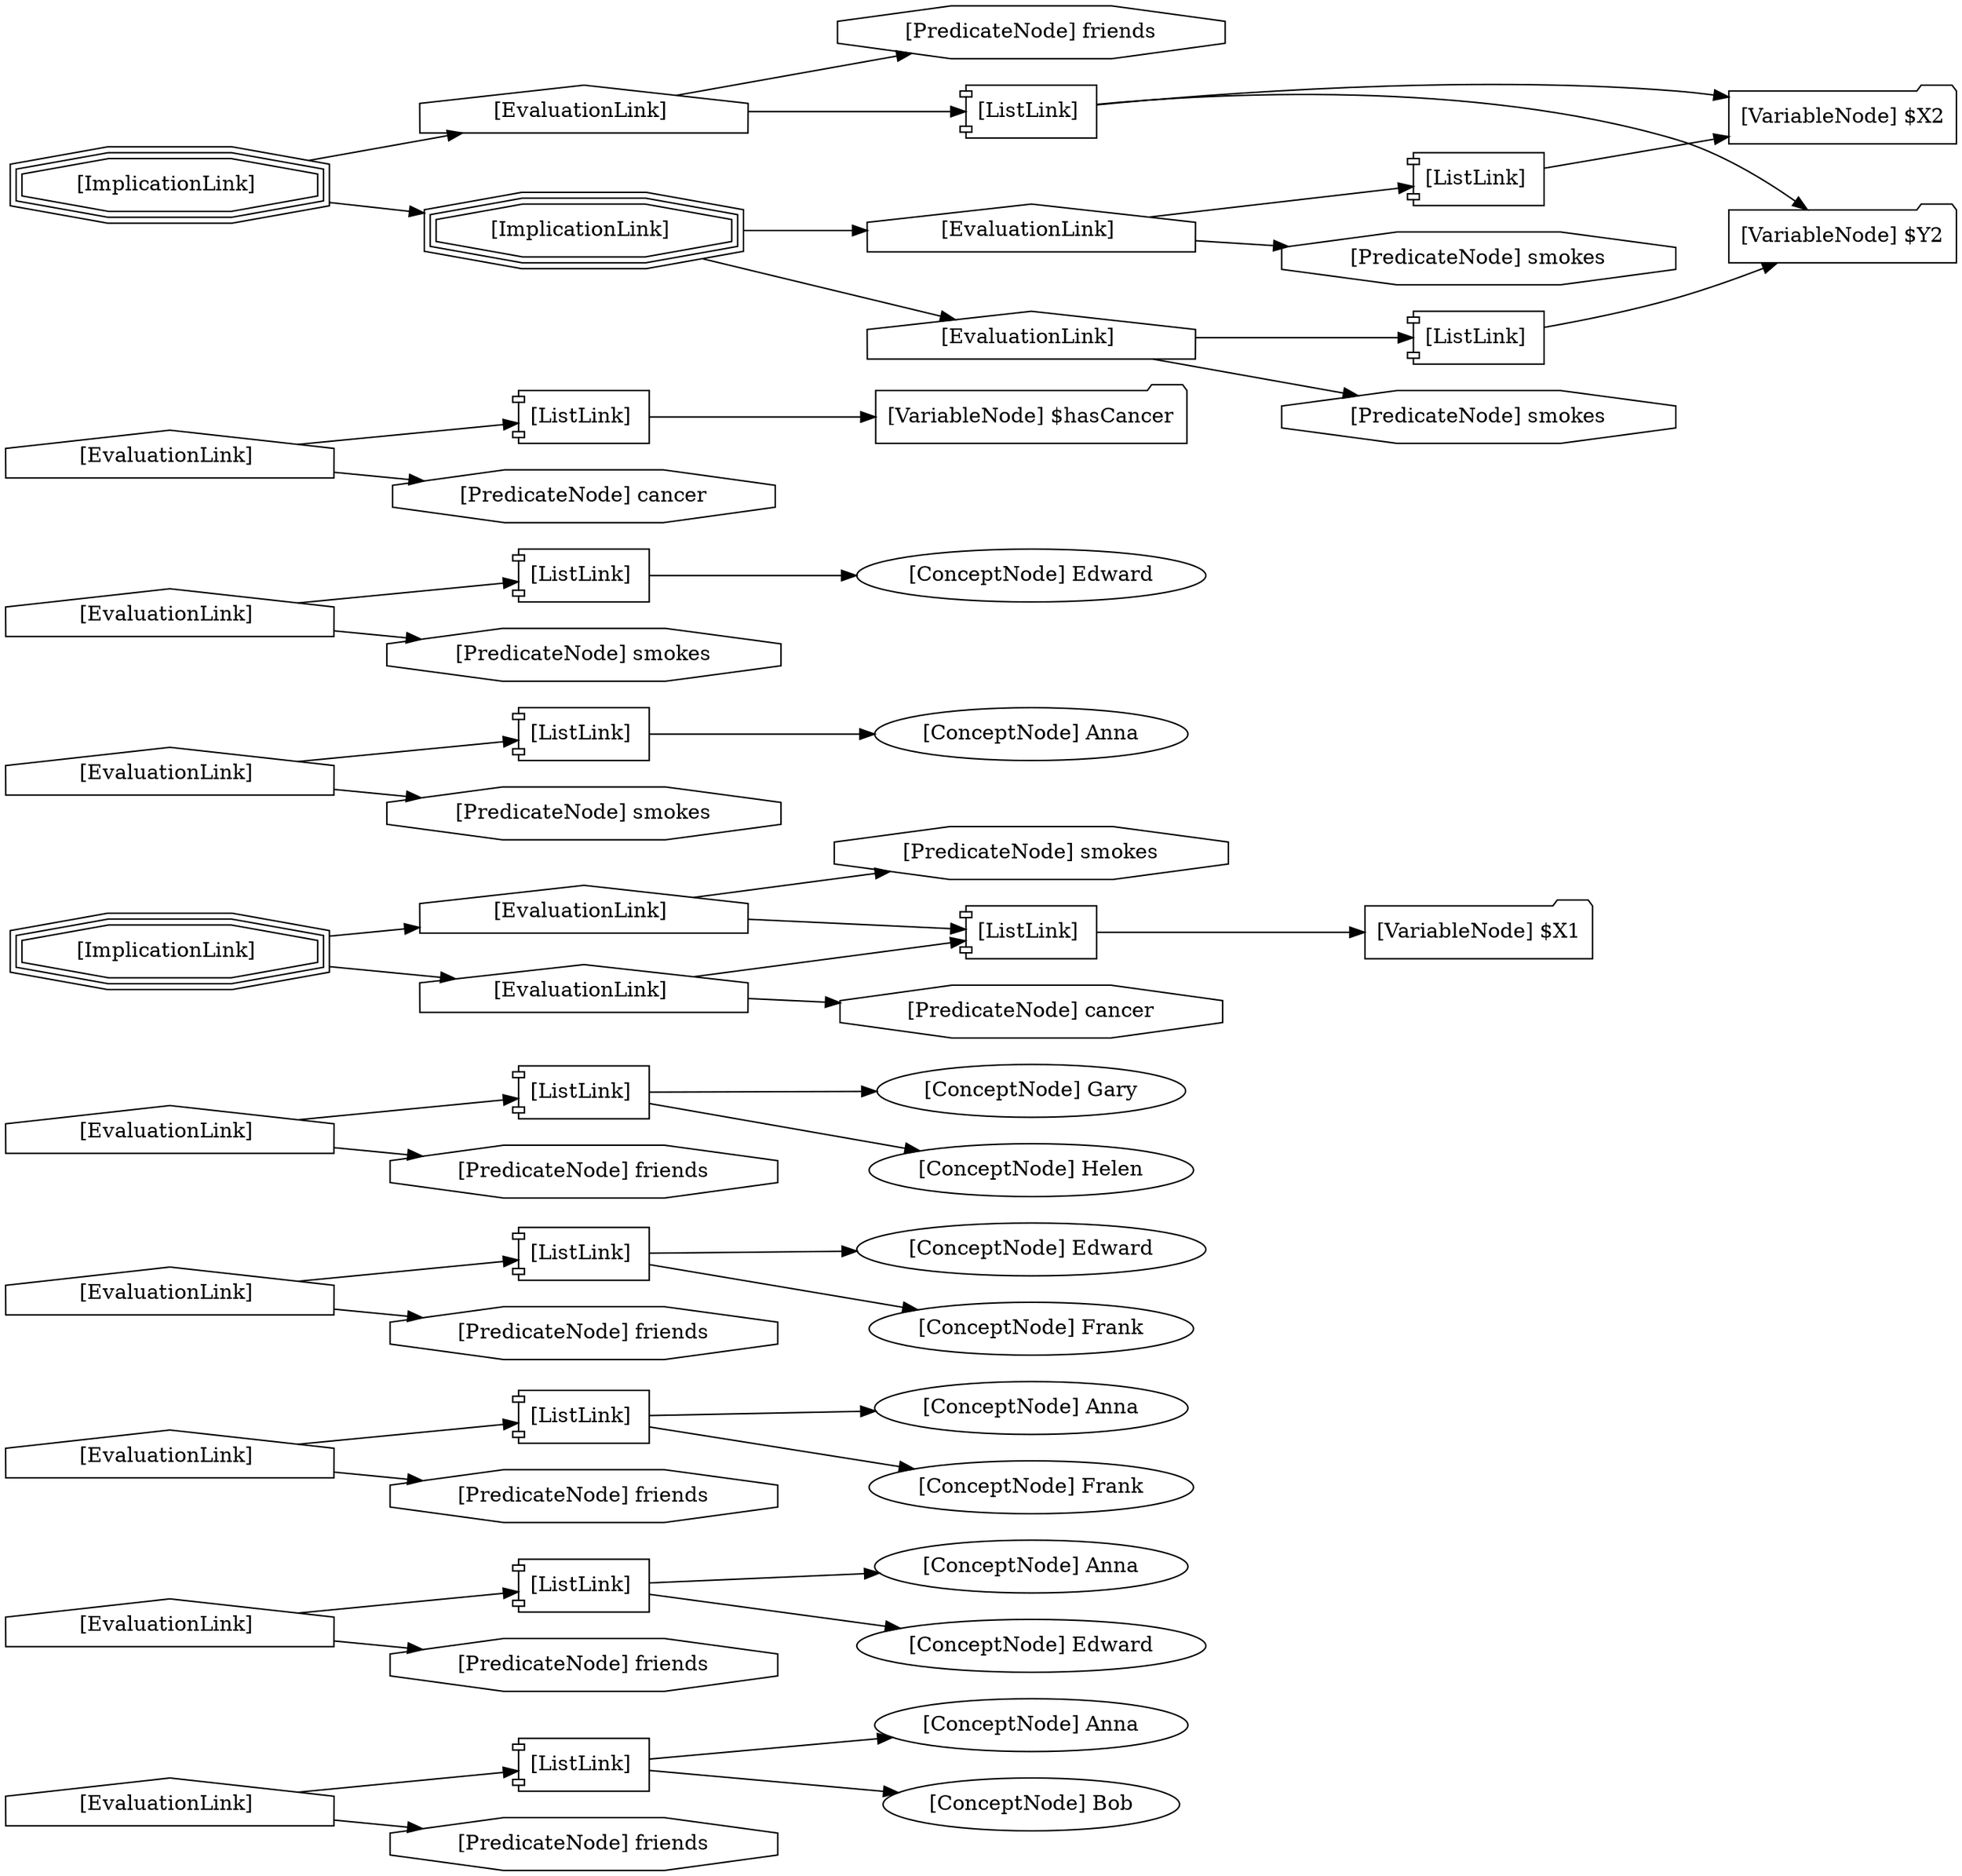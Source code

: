 // OpenCog Graph
digraph {
	graph [rankdir=LR]
		25 [label="[ListLink] " shape=component]
		vertex_79168569011142262038859097616784652393 [label="[ConceptNode] Anna" shape=ellipse]
		25 [label="[ListLink] " shape=component]
		vertex_264721085195728906911137057251314819733 [label="[ConceptNode] Bob" shape=ellipse]
		27 [label="[ListLink] " shape=component]
		vertex_116536709836527536675846727712590449147 [label="[ConceptNode] Anna" shape=ellipse]
		27 [label="[ListLink] " shape=component]
		vertex_109291817281349501686773097403526371212 [label="[ConceptNode] Edward" shape=ellipse]
		29 [label="[ListLink] " shape=component]
		vertex_292652249986632271606641795855819236153 [label="[ConceptNode] Anna" shape=ellipse]
		29 [label="[ListLink] " shape=component]
		vertex_39959842980090770988247504232513244859 [label="[ConceptNode] Frank" shape=ellipse]
		31 [label="[ListLink] " shape=component]
		vertex_177705115219058605175786270041749548489 [label="[ConceptNode] Edward" shape=ellipse]
		31 [label="[ListLink] " shape=component]
		vertex_6725169718934478593668775121454501259 [label="[ConceptNode] Frank" shape=ellipse]
		33 [label="[ListLink] " shape=component]
		vertex_321909947202405123050065609025488619295 [label="[ConceptNode] Gary" shape=ellipse]
		33 [label="[ListLink] " shape=component]
		vertex_137940547931328113113706392797017124966 [label="[ConceptNode] Helen" shape=ellipse]
		11 [label="[ListLink] " shape=component]
		10 [label="[VariableNode] $X1" shape=folder]
		35 [label="[ListLink] " shape=component]
		vertex_91222442396407096671721483937597598208 [label="[ConceptNode] Anna" shape=ellipse]
		37 [label="[ListLink] " shape=component]
		vertex_106152444072647123024555389868399911163 [label="[ConceptNode] Edward" shape=ellipse]
		40 [label="[ListLink] " shape=component]
		39 [label="[VariableNode] $hasCancer" shape=folder]
		17 [label="[ListLink] " shape=component]
		15 [label="[VariableNode] $X2" shape=folder]
		17 [label="[ListLink] " shape=component]
		16 [label="[VariableNode] $Y2" shape=folder]
		19 [label="[ListLink] " shape=component]
		15 [label="[VariableNode] $X2" shape=folder]
		21 [label="[ListLink] " shape=component]
		16 [label="[VariableNode] $Y2" shape=folder]
		23 [label="[ImplicationLink] " shape=tripleoctagon]
		20 [label="[EvaluationLink] " shape=house]
		23 [label="[ImplicationLink] " shape=tripleoctagon]
		22 [label="[EvaluationLink] " shape=house]
		24 [label="[ImplicationLink] " shape=tripleoctagon]
		18 [label="[EvaluationLink] " shape=house]
		24 [label="[ImplicationLink] " shape=tripleoctagon]
		23 [label="[ImplicationLink] " shape=tripleoctagon]
		14 [label="[ImplicationLink] " shape=tripleoctagon]
		12 [label="[EvaluationLink] " shape=house]
		14 [label="[ImplicationLink] " shape=tripleoctagon]
		13 [label="[EvaluationLink] " shape=house]
		26 [label="[EvaluationLink] " shape=house]
		vertex_304649547554385418549430496860363651752 [label="[PredicateNode] friends" shape=octagon]
		26 [label="[EvaluationLink] " shape=house]
		25 [label="[ListLink] " shape=component]
		28 [label="[EvaluationLink] " shape=house]
		vertex_200257109549388880327632246655816322889 [label="[PredicateNode] friends" shape=octagon]
		28 [label="[EvaluationLink] " shape=house]
		27 [label="[ListLink] " shape=component]
		30 [label="[EvaluationLink] " shape=house]
		vertex_240358723505484281726010430380030312015 [label="[PredicateNode] friends" shape=octagon]
		30 [label="[EvaluationLink] " shape=house]
		29 [label="[ListLink] " shape=component]
		32 [label="[EvaluationLink] " shape=house]
		vertex_11406011078866307474121726127019998101 [label="[PredicateNode] friends" shape=octagon]
		32 [label="[EvaluationLink] " shape=house]
		31 [label="[ListLink] " shape=component]
		34 [label="[EvaluationLink] " shape=house]
		vertex_165944953520049564331229407820364598077 [label="[PredicateNode] friends" shape=octagon]
		34 [label="[EvaluationLink] " shape=house]
		33 [label="[ListLink] " shape=component]
		12 [label="[EvaluationLink] " shape=house]
		vertex_335487288444813728594201069728466564727 [label="[PredicateNode] smokes" shape=octagon]
		12 [label="[EvaluationLink] " shape=house]
		11 [label="[ListLink] " shape=component]
		36 [label="[EvaluationLink] " shape=house]
		vertex_69148856145796663068151081818686096357 [label="[PredicateNode] smokes" shape=octagon]
		36 [label="[EvaluationLink] " shape=house]
		35 [label="[ListLink] " shape=component]
		13 [label="[EvaluationLink] " shape=house]
		vertex_106584711409054374265882908134722885850 [label="[PredicateNode] cancer" shape=octagon]
		13 [label="[EvaluationLink] " shape=house]
		11 [label="[ListLink] " shape=component]
		38 [label="[EvaluationLink] " shape=house]
		vertex_42617450241558171322703921710807834482 [label="[PredicateNode] smokes" shape=octagon]
		38 [label="[EvaluationLink] " shape=house]
		37 [label="[ListLink] " shape=component]
		41 [label="[EvaluationLink] " shape=house]
		vertex_307969336228835256137802266562274211654 [label="[PredicateNode] cancer" shape=octagon]
		41 [label="[EvaluationLink] " shape=house]
		40 [label="[ListLink] " shape=component]
		18 [label="[EvaluationLink] " shape=house]
		vertex_217138026720919986985094948116553508580 [label="[PredicateNode] friends" shape=octagon]
		18 [label="[EvaluationLink] " shape=house]
		17 [label="[ListLink] " shape=component]
		20 [label="[EvaluationLink] " shape=house]
		vertex_54650958818618649737466229499855525478 [label="[PredicateNode] smokes" shape=octagon]
		20 [label="[EvaluationLink] " shape=house]
		19 [label="[ListLink] " shape=component]
		22 [label="[EvaluationLink] " shape=house]
		vertex_58251224751947782546219670369758835286 [label="[PredicateNode] smokes" shape=octagon]
		22 [label="[EvaluationLink] " shape=house]
		21 [label="[ListLink] " shape=component]
			25 -> vertex_79168569011142262038859097616784652393
			25 -> vertex_264721085195728906911137057251314819733
			27 -> vertex_116536709836527536675846727712590449147
			27 -> vertex_109291817281349501686773097403526371212
			29 -> vertex_292652249986632271606641795855819236153
			29 -> vertex_39959842980090770988247504232513244859
			31 -> vertex_177705115219058605175786270041749548489
			31 -> vertex_6725169718934478593668775121454501259
			33 -> vertex_321909947202405123050065609025488619295
			33 -> vertex_137940547931328113113706392797017124966
			11 -> 10
			35 -> vertex_91222442396407096671721483937597598208
			37 -> vertex_106152444072647123024555389868399911163
			40 -> 39
			17 -> 15
			17 -> 16
			19 -> 15
			21 -> 16
			23 -> 20
			23 -> 22
			24 -> 18
			24 -> 23
			14 -> 12
			14 -> 13
			26 -> vertex_304649547554385418549430496860363651752
			26 -> 25
			28 -> vertex_200257109549388880327632246655816322889
			28 -> 27
			30 -> vertex_240358723505484281726010430380030312015
			30 -> 29
			32 -> vertex_11406011078866307474121726127019998101
			32 -> 31
			34 -> vertex_165944953520049564331229407820364598077
			34 -> 33
			12 -> vertex_335487288444813728594201069728466564727
			12 -> 11
			36 -> vertex_69148856145796663068151081818686096357
			36 -> 35
			13 -> vertex_106584711409054374265882908134722885850
			13 -> 11
			38 -> vertex_42617450241558171322703921710807834482
			38 -> 37
			41 -> vertex_307969336228835256137802266562274211654
			41 -> 40
			18 -> vertex_217138026720919986985094948116553508580
			18 -> 17
			20 -> vertex_54650958818618649737466229499855525478
			20 -> 19
			22 -> vertex_58251224751947782546219670369758835286
			22 -> 21
}
